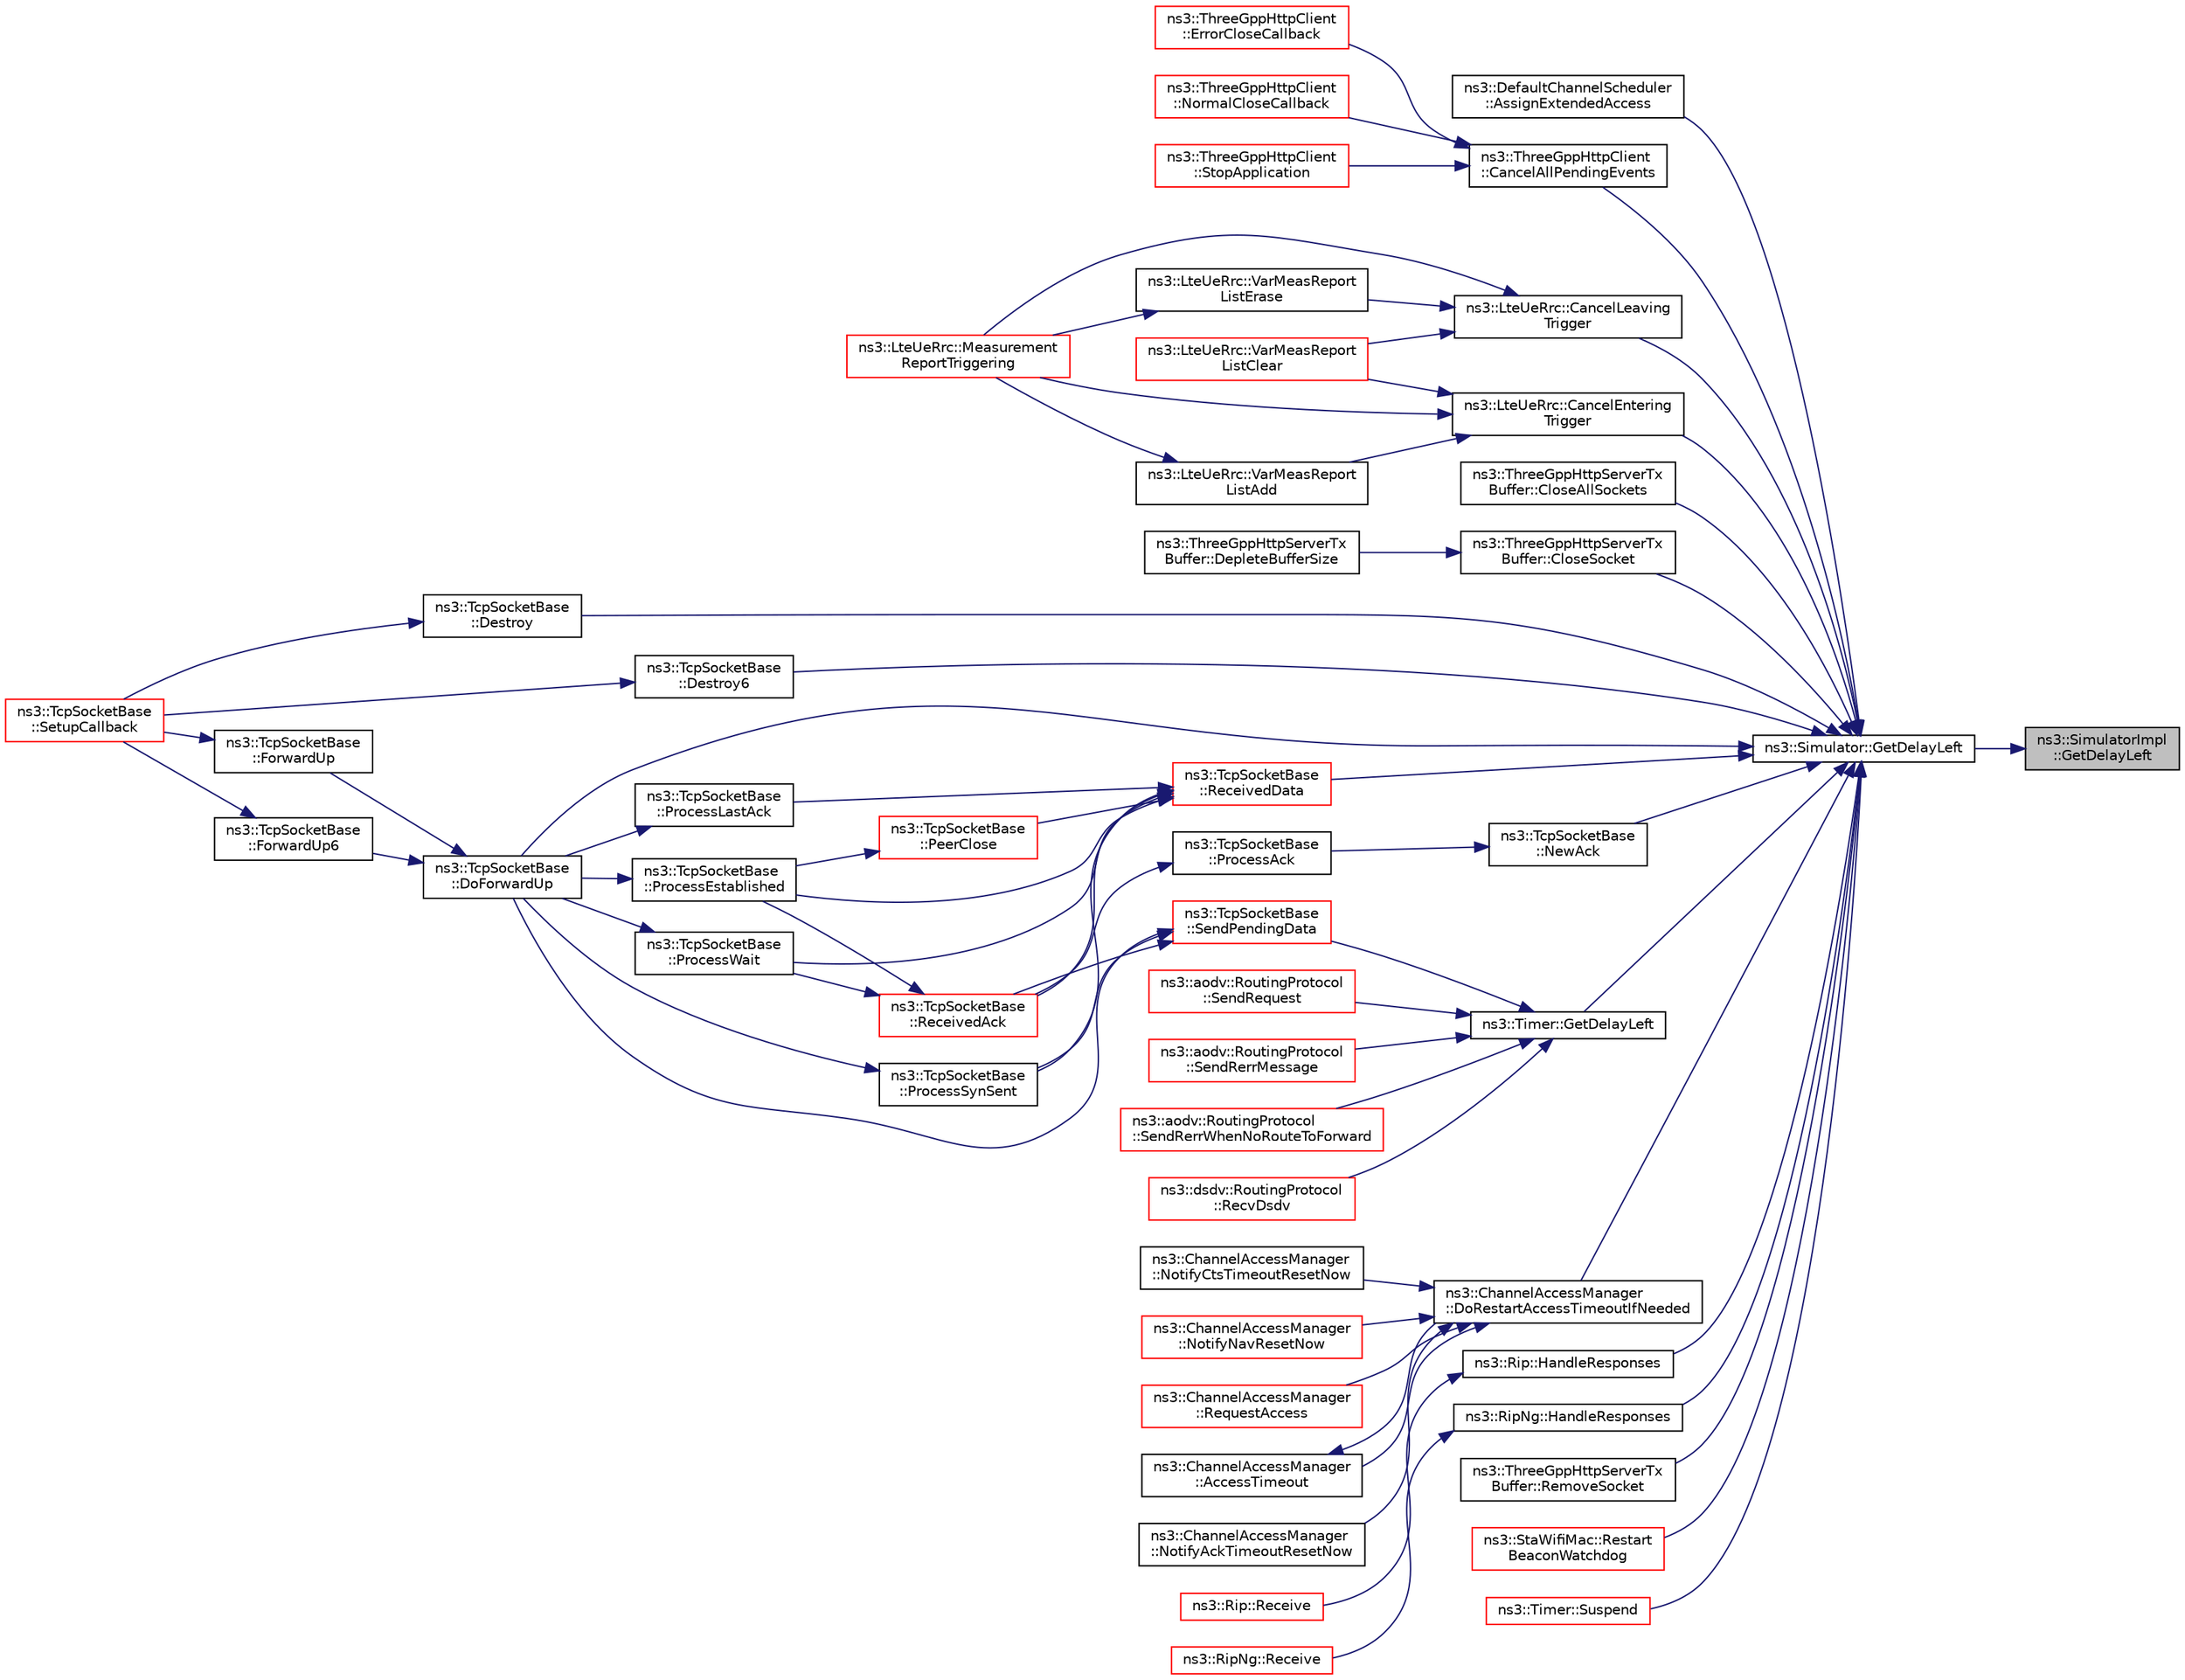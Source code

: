 digraph "ns3::SimulatorImpl::GetDelayLeft"
{
 // LATEX_PDF_SIZE
  edge [fontname="Helvetica",fontsize="10",labelfontname="Helvetica",labelfontsize="10"];
  node [fontname="Helvetica",fontsize="10",shape=record];
  rankdir="RL";
  Node1 [label="ns3::SimulatorImpl\l::GetDelayLeft",height=0.2,width=0.4,color="black", fillcolor="grey75", style="filled", fontcolor="black",tooltip="Get the remaining time until this event will execute."];
  Node1 -> Node2 [dir="back",color="midnightblue",fontsize="10",style="solid",fontname="Helvetica"];
  Node2 [label="ns3::Simulator::GetDelayLeft",height=0.2,width=0.4,color="black", fillcolor="white", style="filled",URL="$classns3_1_1_simulator.html#af2c7b4285454aa5062bd2df2bb7a7ab9",tooltip="Get the remaining time until this event will execute."];
  Node2 -> Node3 [dir="back",color="midnightblue",fontsize="10",style="solid",fontname="Helvetica"];
  Node3 [label="ns3::DefaultChannelScheduler\l::AssignExtendedAccess",height=0.2,width=0.4,color="black", fillcolor="white", style="filled",URL="$classns3_1_1_default_channel_scheduler.html#ac04d88e86b56d56681145dfb16b7cbeb",tooltip=" "];
  Node2 -> Node4 [dir="back",color="midnightblue",fontsize="10",style="solid",fontname="Helvetica"];
  Node4 [label="ns3::ThreeGppHttpClient\l::CancelAllPendingEvents",height=0.2,width=0.4,color="black", fillcolor="white", style="filled",URL="$classns3_1_1_three_gpp_http_client.html#a86b8bdd3934110f7e15bb3f2fdcedcc4",tooltip="Cancels m_eventRequestMainObject, m_eventRequestEmbeddedObject, and m_eventParseMainObject."];
  Node4 -> Node5 [dir="back",color="midnightblue",fontsize="10",style="solid",fontname="Helvetica"];
  Node5 [label="ns3::ThreeGppHttpClient\l::ErrorCloseCallback",height=0.2,width=0.4,color="red", fillcolor="white", style="filled",URL="$classns3_1_1_three_gpp_http_client.html#a76d63e54b96013ea7c67e9818466501c",tooltip="Invoked when connection between m_socket and the web sever is terminated."];
  Node4 -> Node8 [dir="back",color="midnightblue",fontsize="10",style="solid",fontname="Helvetica"];
  Node8 [label="ns3::ThreeGppHttpClient\l::NormalCloseCallback",height=0.2,width=0.4,color="red", fillcolor="white", style="filled",URL="$classns3_1_1_three_gpp_http_client.html#ad166b6240557f8c99765664676c5abd9",tooltip="Invoked when connection between m_socket and the web sever is terminated."];
  Node4 -> Node9 [dir="back",color="midnightblue",fontsize="10",style="solid",fontname="Helvetica"];
  Node9 [label="ns3::ThreeGppHttpClient\l::StopApplication",height=0.2,width=0.4,color="red", fillcolor="white", style="filled",URL="$classns3_1_1_three_gpp_http_client.html#a731696bac90f8805b3a3267f7f56dfc8",tooltip="Application specific shutdown code."];
  Node2 -> Node11 [dir="back",color="midnightblue",fontsize="10",style="solid",fontname="Helvetica"];
  Node11 [label="ns3::LteUeRrc::CancelEntering\lTrigger",height=0.2,width=0.4,color="black", fillcolor="white", style="filled",URL="$classns3_1_1_lte_ue_rrc.html#a9221d85411de5dd375b71b44e3331c5c",tooltip="Clear all the waiting triggers in m_enteringTriggerQueue which are associated with the given measurem..."];
  Node11 -> Node12 [dir="back",color="midnightblue",fontsize="10",style="solid",fontname="Helvetica"];
  Node12 [label="ns3::LteUeRrc::Measurement\lReportTriggering",height=0.2,width=0.4,color="red", fillcolor="white", style="filled",URL="$classns3_1_1_lte_ue_rrc.html#a992083d5b0928a7a88882bede99afd2b",tooltip="Evaluate the reporting criteria of a measurement identity and invoke some reporting actions based on ..."];
  Node11 -> Node14 [dir="back",color="midnightblue",fontsize="10",style="solid",fontname="Helvetica"];
  Node14 [label="ns3::LteUeRrc::VarMeasReport\lListAdd",height=0.2,width=0.4,color="black", fillcolor="white", style="filled",URL="$classns3_1_1_lte_ue_rrc.html#ab92644dec3b28bb546bf95f616f674b1",tooltip="Compose a new reporting entry of the given measurement identity, insert it into m_varMeasReportList,..."];
  Node14 -> Node12 [dir="back",color="midnightblue",fontsize="10",style="solid",fontname="Helvetica"];
  Node11 -> Node15 [dir="back",color="midnightblue",fontsize="10",style="solid",fontname="Helvetica"];
  Node15 [label="ns3::LteUeRrc::VarMeasReport\lListClear",height=0.2,width=0.4,color="red", fillcolor="white", style="filled",URL="$classns3_1_1_lte_ue_rrc.html#aa1a5d20a96dec717502ccf0030921f53",tooltip="Remove the reporting entry of the given measurement identity from m_varMeasReportList."];
  Node2 -> Node22 [dir="back",color="midnightblue",fontsize="10",style="solid",fontname="Helvetica"];
  Node22 [label="ns3::LteUeRrc::CancelLeaving\lTrigger",height=0.2,width=0.4,color="black", fillcolor="white", style="filled",URL="$classns3_1_1_lte_ue_rrc.html#a3e35c475cfb5361222f1556bfbd3111d",tooltip="Clear all the waiting triggers in m_leavingTriggerQueue which are associated with the given measureme..."];
  Node22 -> Node12 [dir="back",color="midnightblue",fontsize="10",style="solid",fontname="Helvetica"];
  Node22 -> Node15 [dir="back",color="midnightblue",fontsize="10",style="solid",fontname="Helvetica"];
  Node22 -> Node23 [dir="back",color="midnightblue",fontsize="10",style="solid",fontname="Helvetica"];
  Node23 [label="ns3::LteUeRrc::VarMeasReport\lListErase",height=0.2,width=0.4,color="black", fillcolor="white", style="filled",URL="$classns3_1_1_lte_ue_rrc.html#a3c540caa38f291f381ad1140809c49a0",tooltip="Remove some cells from an existing reporting entry in m_varMeasReportList."];
  Node23 -> Node12 [dir="back",color="midnightblue",fontsize="10",style="solid",fontname="Helvetica"];
  Node2 -> Node24 [dir="back",color="midnightblue",fontsize="10",style="solid",fontname="Helvetica"];
  Node24 [label="ns3::ThreeGppHttpServerTx\lBuffer::CloseAllSockets",height=0.2,width=0.4,color="black", fillcolor="white", style="filled",URL="$classns3_1_1_three_gpp_http_server_tx_buffer.html#a430ce0162f6c3b72dd7f7b54115815f3",tooltip="Close and remove all stored sockets, hence clearing the buffer."];
  Node2 -> Node25 [dir="back",color="midnightblue",fontsize="10",style="solid",fontname="Helvetica"];
  Node25 [label="ns3::ThreeGppHttpServerTx\lBuffer::CloseSocket",height=0.2,width=0.4,color="black", fillcolor="white", style="filled",URL="$classns3_1_1_three_gpp_http_server_tx_buffer.html#a97f0d9305b9477a34880f2e953a2593b",tooltip="Close and remove a socket and its associated transmission buffer, and then unset the socket's callbac..."];
  Node25 -> Node26 [dir="back",color="midnightblue",fontsize="10",style="solid",fontname="Helvetica"];
  Node26 [label="ns3::ThreeGppHttpServerTx\lBuffer::DepleteBufferSize",height=0.2,width=0.4,color="black", fillcolor="white", style="filled",URL="$classns3_1_1_three_gpp_http_server_tx_buffer.html#a011f6f41a34814001a20ddb1a8cfd3b0",tooltip="Decrements a buffer size by a given amount."];
  Node2 -> Node27 [dir="back",color="midnightblue",fontsize="10",style="solid",fontname="Helvetica"];
  Node27 [label="ns3::TcpSocketBase\l::Destroy",height=0.2,width=0.4,color="black", fillcolor="white", style="filled",URL="$classns3_1_1_tcp_socket_base.html#aa0171ac255369c09a30144b1a5f6b21d",tooltip="Kill this socket by zeroing its attributes (IPv4)"];
  Node27 -> Node28 [dir="back",color="midnightblue",fontsize="10",style="solid",fontname="Helvetica"];
  Node28 [label="ns3::TcpSocketBase\l::SetupCallback",height=0.2,width=0.4,color="red", fillcolor="white", style="filled",URL="$classns3_1_1_tcp_socket_base.html#a18a50820f806878422527d507268c4ac",tooltip="Common part of the two Bind(), i.e."];
  Node2 -> Node38 [dir="back",color="midnightblue",fontsize="10",style="solid",fontname="Helvetica"];
  Node38 [label="ns3::TcpSocketBase\l::Destroy6",height=0.2,width=0.4,color="black", fillcolor="white", style="filled",URL="$classns3_1_1_tcp_socket_base.html#a194e921d823fdfd396fa64aa524a0326",tooltip="Kill this socket by zeroing its attributes (IPv6)"];
  Node38 -> Node28 [dir="back",color="midnightblue",fontsize="10",style="solid",fontname="Helvetica"];
  Node2 -> Node35 [dir="back",color="midnightblue",fontsize="10",style="solid",fontname="Helvetica"];
  Node35 [label="ns3::TcpSocketBase\l::DoForwardUp",height=0.2,width=0.4,color="black", fillcolor="white", style="filled",URL="$classns3_1_1_tcp_socket_base.html#ad5e7b21b9e9371bf9c19da5d3c56aac1",tooltip="Called by TcpSocketBase::ForwardUp{,6}()."];
  Node35 -> Node36 [dir="back",color="midnightblue",fontsize="10",style="solid",fontname="Helvetica"];
  Node36 [label="ns3::TcpSocketBase\l::ForwardUp",height=0.2,width=0.4,color="black", fillcolor="white", style="filled",URL="$classns3_1_1_tcp_socket_base.html#a2ebbcb9713facc9481341fcd972cdd82",tooltip="Called by the L3 protocol when it received a packet to pass on to TCP."];
  Node36 -> Node28 [dir="back",color="midnightblue",fontsize="10",style="solid",fontname="Helvetica"];
  Node35 -> Node37 [dir="back",color="midnightblue",fontsize="10",style="solid",fontname="Helvetica"];
  Node37 [label="ns3::TcpSocketBase\l::ForwardUp6",height=0.2,width=0.4,color="black", fillcolor="white", style="filled",URL="$classns3_1_1_tcp_socket_base.html#aa0cd34b3562685596b2c3fd1e6a42a6f",tooltip="Called by the L3 protocol when it received a packet to pass on to TCP."];
  Node37 -> Node28 [dir="back",color="midnightblue",fontsize="10",style="solid",fontname="Helvetica"];
  Node2 -> Node39 [dir="back",color="midnightblue",fontsize="10",style="solid",fontname="Helvetica"];
  Node39 [label="ns3::ChannelAccessManager\l::DoRestartAccessTimeoutIfNeeded",height=0.2,width=0.4,color="black", fillcolor="white", style="filled",URL="$classns3_1_1_channel_access_manager.html#a4197521f9ff8b1a70f837ed87e8737e3",tooltip=" "];
  Node39 -> Node40 [dir="back",color="midnightblue",fontsize="10",style="solid",fontname="Helvetica"];
  Node40 [label="ns3::ChannelAccessManager\l::AccessTimeout",height=0.2,width=0.4,color="black", fillcolor="white", style="filled",URL="$classns3_1_1_channel_access_manager.html#a0b155956cb94bba762d15d54cc1fe7ca",tooltip="Called when access timeout should occur (e.g."];
  Node40 -> Node39 [dir="back",color="midnightblue",fontsize="10",style="solid",fontname="Helvetica"];
  Node39 -> Node41 [dir="back",color="midnightblue",fontsize="10",style="solid",fontname="Helvetica"];
  Node41 [label="ns3::ChannelAccessManager\l::NotifyAckTimeoutResetNow",height=0.2,width=0.4,color="black", fillcolor="white", style="filled",URL="$classns3_1_1_channel_access_manager.html#ad6ada9e298f4ba088d5761960dad307b",tooltip="Notify that ack timer has reset."];
  Node39 -> Node42 [dir="back",color="midnightblue",fontsize="10",style="solid",fontname="Helvetica"];
  Node42 [label="ns3::ChannelAccessManager\l::NotifyCtsTimeoutResetNow",height=0.2,width=0.4,color="black", fillcolor="white", style="filled",URL="$classns3_1_1_channel_access_manager.html#a34d6b5afc6410e08275fa93817d00f25",tooltip="Notify that CTS timer has reset."];
  Node39 -> Node43 [dir="back",color="midnightblue",fontsize="10",style="solid",fontname="Helvetica"];
  Node43 [label="ns3::ChannelAccessManager\l::NotifyNavResetNow",height=0.2,width=0.4,color="red", fillcolor="white", style="filled",URL="$classns3_1_1_channel_access_manager.html#ad718d29686e51027419769b3735e5dd4",tooltip=" "];
  Node39 -> Node45 [dir="back",color="midnightblue",fontsize="10",style="solid",fontname="Helvetica"];
  Node45 [label="ns3::ChannelAccessManager\l::RequestAccess",height=0.2,width=0.4,color="red", fillcolor="white", style="filled",URL="$classns3_1_1_channel_access_manager.html#abb772d23a9ee81e9b6ce46b3aefc67a8",tooltip=" "];
  Node2 -> Node137 [dir="back",color="midnightblue",fontsize="10",style="solid",fontname="Helvetica"];
  Node137 [label="ns3::Timer::GetDelayLeft",height=0.2,width=0.4,color="black", fillcolor="white", style="filled",URL="$classns3_1_1_timer.html#abac4a4017e1e6cf26f403b09094e1622",tooltip=" "];
  Node137 -> Node138 [dir="back",color="midnightblue",fontsize="10",style="solid",fontname="Helvetica"];
  Node138 [label="ns3::dsdv::RoutingProtocol\l::RecvDsdv",height=0.2,width=0.4,color="red", fillcolor="white", style="filled",URL="$classns3_1_1dsdv_1_1_routing_protocol.html#ad27475d64bfd478b57d73f3cc08d4c99",tooltip="Receive and process dsdv control packet."];
  Node137 -> Node142 [dir="back",color="midnightblue",fontsize="10",style="solid",fontname="Helvetica"];
  Node142 [label="ns3::TcpSocketBase\l::SendPendingData",height=0.2,width=0.4,color="red", fillcolor="white", style="filled",URL="$classns3_1_1_tcp_socket_base.html#a129ac0ec5fc399fa7c5552c615ae6562",tooltip="Send as much pending data as possible according to the Tx window."];
  Node142 -> Node35 [dir="back",color="midnightblue",fontsize="10",style="solid",fontname="Helvetica"];
  Node142 -> Node145 [dir="back",color="midnightblue",fontsize="10",style="solid",fontname="Helvetica"];
  Node145 [label="ns3::TcpSocketBase\l::ProcessSynSent",height=0.2,width=0.4,color="black", fillcolor="white", style="filled",URL="$classns3_1_1_tcp_socket_base.html#a2e9b990c6a4d686291033a393290906b",tooltip="Received a packet upon SYN_SENT."];
  Node145 -> Node35 [dir="back",color="midnightblue",fontsize="10",style="solid",fontname="Helvetica"];
  Node142 -> Node146 [dir="back",color="midnightblue",fontsize="10",style="solid",fontname="Helvetica"];
  Node146 [label="ns3::TcpSocketBase\l::ReceivedAck",height=0.2,width=0.4,color="red", fillcolor="white", style="filled",URL="$classns3_1_1_tcp_socket_base.html#a695c036628adf8a204a653dbf178f8cd",tooltip="Received an ACK packet."];
  Node146 -> Node147 [dir="back",color="midnightblue",fontsize="10",style="solid",fontname="Helvetica"];
  Node147 [label="ns3::TcpSocketBase\l::ProcessEstablished",height=0.2,width=0.4,color="black", fillcolor="white", style="filled",URL="$classns3_1_1_tcp_socket_base.html#a0deda9c6a4f777bf660b190cd73b102f",tooltip="Received a packet upon ESTABLISHED state."];
  Node147 -> Node35 [dir="back",color="midnightblue",fontsize="10",style="solid",fontname="Helvetica"];
  Node146 -> Node149 [dir="back",color="midnightblue",fontsize="10",style="solid",fontname="Helvetica"];
  Node149 [label="ns3::TcpSocketBase\l::ProcessWait",height=0.2,width=0.4,color="black", fillcolor="white", style="filled",URL="$classns3_1_1_tcp_socket_base.html#a58aa892c1cb33908aca5ca36967a2a99",tooltip="Received a packet upon CLOSE_WAIT, FIN_WAIT_1, FIN_WAIT_2."];
  Node149 -> Node35 [dir="back",color="midnightblue",fontsize="10",style="solid",fontname="Helvetica"];
  Node137 -> Node163 [dir="back",color="midnightblue",fontsize="10",style="solid",fontname="Helvetica"];
  Node163 [label="ns3::aodv::RoutingProtocol\l::SendRequest",height=0.2,width=0.4,color="red", fillcolor="white", style="filled",URL="$classns3_1_1aodv_1_1_routing_protocol.html#a483f8df4d7855b2a71e506f665ca0828",tooltip="Send RREQ."];
  Node137 -> Node168 [dir="back",color="midnightblue",fontsize="10",style="solid",fontname="Helvetica"];
  Node168 [label="ns3::aodv::RoutingProtocol\l::SendRerrMessage",height=0.2,width=0.4,color="red", fillcolor="white", style="filled",URL="$classns3_1_1aodv_1_1_routing_protocol.html#abc216040fe7b7ac100ea7bf2ce9a0bdb",tooltip="Forward RERR."];
  Node137 -> Node176 [dir="back",color="midnightblue",fontsize="10",style="solid",fontname="Helvetica"];
  Node176 [label="ns3::aodv::RoutingProtocol\l::SendRerrWhenNoRouteToForward",height=0.2,width=0.4,color="red", fillcolor="white", style="filled",URL="$classns3_1_1aodv_1_1_routing_protocol.html#aa8b4c8c3811348aa19e76218523796af",tooltip="Send RERR message when no route to forward input packet."];
  Node2 -> Node178 [dir="back",color="midnightblue",fontsize="10",style="solid",fontname="Helvetica"];
  Node178 [label="ns3::Rip::HandleResponses",height=0.2,width=0.4,color="black", fillcolor="white", style="filled",URL="$classns3_1_1_rip.html#afb817ee04f919351a35b466ea6d75c56",tooltip="Handle RIP responses."];
  Node178 -> Node179 [dir="back",color="midnightblue",fontsize="10",style="solid",fontname="Helvetica"];
  Node179 [label="ns3::Rip::Receive",height=0.2,width=0.4,color="red", fillcolor="white", style="filled",URL="$classns3_1_1_rip.html#a49acadfb3b533118276481a0d231406e",tooltip="Receive RIP packets."];
  Node2 -> Node183 [dir="back",color="midnightblue",fontsize="10",style="solid",fontname="Helvetica"];
  Node183 [label="ns3::RipNg::HandleResponses",height=0.2,width=0.4,color="black", fillcolor="white", style="filled",URL="$classns3_1_1_rip_ng.html#ade057ef030dc8cd6479949e35315ed7b",tooltip="Handle RIPng responses."];
  Node183 -> Node184 [dir="back",color="midnightblue",fontsize="10",style="solid",fontname="Helvetica"];
  Node184 [label="ns3::RipNg::Receive",height=0.2,width=0.4,color="red", fillcolor="white", style="filled",URL="$classns3_1_1_rip_ng.html#ae8891520b5ae87abed2e2a15d50ba4d8",tooltip="Receive RIPng packets."];
  Node2 -> Node152 [dir="back",color="midnightblue",fontsize="10",style="solid",fontname="Helvetica"];
  Node152 [label="ns3::TcpSocketBase\l::NewAck",height=0.2,width=0.4,color="black", fillcolor="white", style="filled",URL="$classns3_1_1_tcp_socket_base.html#a13401dd51854607d0521a35bf2622761",tooltip="Update buffers w.r.t."];
  Node152 -> Node153 [dir="back",color="midnightblue",fontsize="10",style="solid",fontname="Helvetica"];
  Node153 [label="ns3::TcpSocketBase\l::ProcessAck",height=0.2,width=0.4,color="black", fillcolor="white", style="filled",URL="$classns3_1_1_tcp_socket_base.html#ad510be50dd8e1c5cdcd31fb5b690e63d",tooltip="Process a received ack."];
  Node153 -> Node146 [dir="back",color="midnightblue",fontsize="10",style="solid",fontname="Helvetica"];
  Node2 -> Node188 [dir="back",color="midnightblue",fontsize="10",style="solid",fontname="Helvetica"];
  Node188 [label="ns3::TcpSocketBase\l::ReceivedData",height=0.2,width=0.4,color="red", fillcolor="white", style="filled",URL="$classns3_1_1_tcp_socket_base.html#a479e1a8be1ee1b169f87e57a4dc6f73c",tooltip="Recv of a data, put into buffer, call L7 to get it if necessary."];
  Node188 -> Node189 [dir="back",color="midnightblue",fontsize="10",style="solid",fontname="Helvetica"];
  Node189 [label="ns3::TcpSocketBase\l::PeerClose",height=0.2,width=0.4,color="red", fillcolor="white", style="filled",URL="$classns3_1_1_tcp_socket_base.html#a417d981796bf0919582c843403f823ad",tooltip="Received a FIN from peer, notify rx buffer."];
  Node189 -> Node147 [dir="back",color="midnightblue",fontsize="10",style="solid",fontname="Helvetica"];
  Node188 -> Node147 [dir="back",color="midnightblue",fontsize="10",style="solid",fontname="Helvetica"];
  Node188 -> Node190 [dir="back",color="midnightblue",fontsize="10",style="solid",fontname="Helvetica"];
  Node190 [label="ns3::TcpSocketBase\l::ProcessLastAck",height=0.2,width=0.4,color="black", fillcolor="white", style="filled",URL="$classns3_1_1_tcp_socket_base.html#a6700ac3f9e4d3c197499e6b7521205f2",tooltip="Received a packet upon LAST_ACK."];
  Node190 -> Node35 [dir="back",color="midnightblue",fontsize="10",style="solid",fontname="Helvetica"];
  Node188 -> Node145 [dir="back",color="midnightblue",fontsize="10",style="solid",fontname="Helvetica"];
  Node188 -> Node149 [dir="back",color="midnightblue",fontsize="10",style="solid",fontname="Helvetica"];
  Node188 -> Node146 [dir="back",color="midnightblue",fontsize="10",style="solid",fontname="Helvetica"];
  Node2 -> Node192 [dir="back",color="midnightblue",fontsize="10",style="solid",fontname="Helvetica"];
  Node192 [label="ns3::ThreeGppHttpServerTx\lBuffer::RemoveSocket",height=0.2,width=0.4,color="black", fillcolor="white", style="filled",URL="$classns3_1_1_three_gpp_http_server_tx_buffer.html#afdeeacae085b41b4fe3d1f700d0499d2",tooltip="Remove a socket and its associated transmission buffer, and then unset the socket's callbacks to prev..."];
  Node2 -> Node123 [dir="back",color="midnightblue",fontsize="10",style="solid",fontname="Helvetica"];
  Node123 [label="ns3::StaWifiMac::Restart\lBeaconWatchdog",height=0.2,width=0.4,color="red", fillcolor="white", style="filled",URL="$classns3_1_1_sta_wifi_mac.html#a873848ee518a0190f8feb3551f3d5969",tooltip="Restarts the beacon timer."];
  Node2 -> Node193 [dir="back",color="midnightblue",fontsize="10",style="solid",fontname="Helvetica"];
  Node193 [label="ns3::Timer::Suspend",height=0.2,width=0.4,color="red", fillcolor="white", style="filled",URL="$classns3_1_1_timer.html#a168f973f4c60fbeb1580d4734f91e049",tooltip="Pause the timer and save the amount of time left until it was set to expire."];
}
